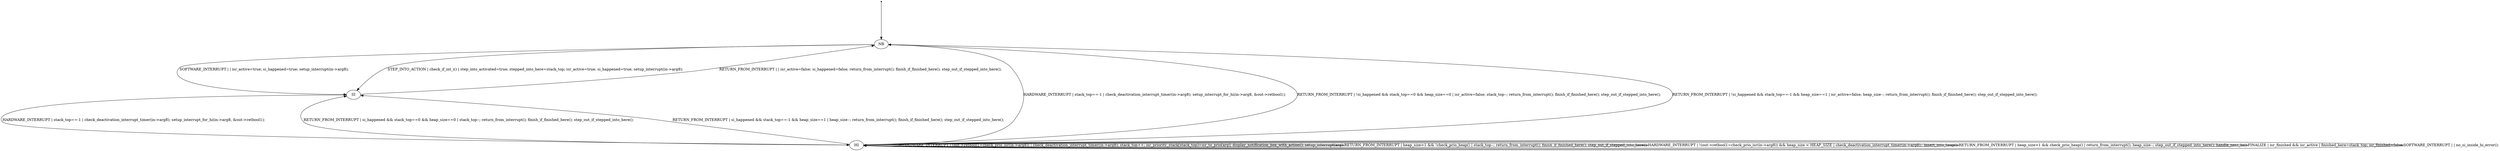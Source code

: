 digraph G {
  ranksep=2; // Increase vertical spacing between ranks
  nodesep=2; // Increase horizontal spacing between nodes
  "Start" [shape=point]; // Mark the initial node as a point
  "Start" -> "NB";

  "NB" -> "SI" [label="SOFTWARE_INTERRUPT | | isr_active=true; si_happened=true; setup_interrupt(in->arg8);"]
  "NB" -> "SI" [label="STEP_INTO_ACTION | check_if_int_i() | step_into_activated=true; stepped_into_here=stack_top; isr_active=true; si_happened=true; setup_interrupt(in->arg8);"]
  "NB" -> "HI" [label="HARDWARE_INTERRUPT | stack_top==-1 | check_deactivation_interrupt_timer(in->arg8); setup_interrupt_for_hi(in->arg8, &out->retbool1);"]
  "HI" -> "NB" [label="RETURN_FROM_INTERRUPT | !si_happened && stack_top==0 && heap_size==0 | isr_active=false; stack_top--; return_from_interrupt(); finish_if_finished_here(); step_out_if_stepped_into_here();"]
  "SI" -> "NB" [label="RETURN_FROM_INTERRUPT | | isr_active=false; si_happened=false; return_from_interrupt(); finish_if_finished_here(); step_out_if_stepped_into_here();"]
  "SI" -> "HI" [label="HARDWARE_INTERRUPT | stack_top==-1 | check_deactivation_interrupt_timer(in->arg8); setup_interrupt_for_hi(in->arg8, &out->retbool1);"]
  "HI" -> "HI" [label="HARDWARE_INTERRUPT | (out->retbool1=check_prio_isr(in->arg8)) | check_deactivation_interrupt_timer(in->arg8); stack_top++; isr_priority_stack[stack_top]=isr_to_prio[arg]; display_notification_box_with_action(); setup_interrupt(arg);"]
  "HI" -> "HI" [label="RETURN_FROM_INTERRUPT | heap_size>1 && !check_prio_heap() | stack_top--; return_from_interrupt(); finish_if_finished_here(); step_out_if_stepped_into_here();"]
  "HI" -> "SI" [label="RETURN_FROM_INTERRUPT | si_happened && stack_top==0 && heap_size==0 | stack_top--; return_from_interrupt(); finish_if_finished_here(); step_out_if_stepped_into_here();"]

  "HI" -> "HI" [label="HARDWARE_INTERRUPT | !(out->retbool1=check_prio_isr(in->arg8)) && heap_size < HEAP_SIZE | check_deactivation_interrupt_timer(in->arg8);; insert_into_heap();"]
  "HI" -> "HI" [label="RETURN_FROM_INTERRUPT | heap_size>1 && check_prio_heap() | return_from_interrupt(); heap_size--; step_out_if_stepped_into_here(); handle_next_hi();"]
  "HI" -> "HI" [label="FINALIZE | isr_finished && isr_active | finished_here=stack_top; isr_finished=false;"]

  "HI" -> "SI" [label="RETURN_FROM_INTERRUPT | si_happened && stack_top==-1 && heap_size==1 | heap_size--; return_from_interrupt(); finish_if_finished_here(); step_out_if_stepped_into_here();"]
  "HI" -> "NB" [label="RETURN_FROM_INTERRUPT | !si_happened && stack_top==-1 && heap_size==1 | isr_active=false; heap_size--; return_from_interrupt(); finish_if_finished_here(); step_out_if_stepped_into_here();"]
"HI" -> "HI" [label="SOFTWARE_INTERRUPT | | no_si_inside_hi_error();"]
}

// "HI" -> "HI" [label="SOFTWARE_INTERRUPT | stack_top>-1 | si_happened_here(); setup_interrupt();"]
// "HI" -> "HI" [label="RETURN_FROM_INTERRUPT | check_if_si_happened_here() | return_from_interrupt()"]

